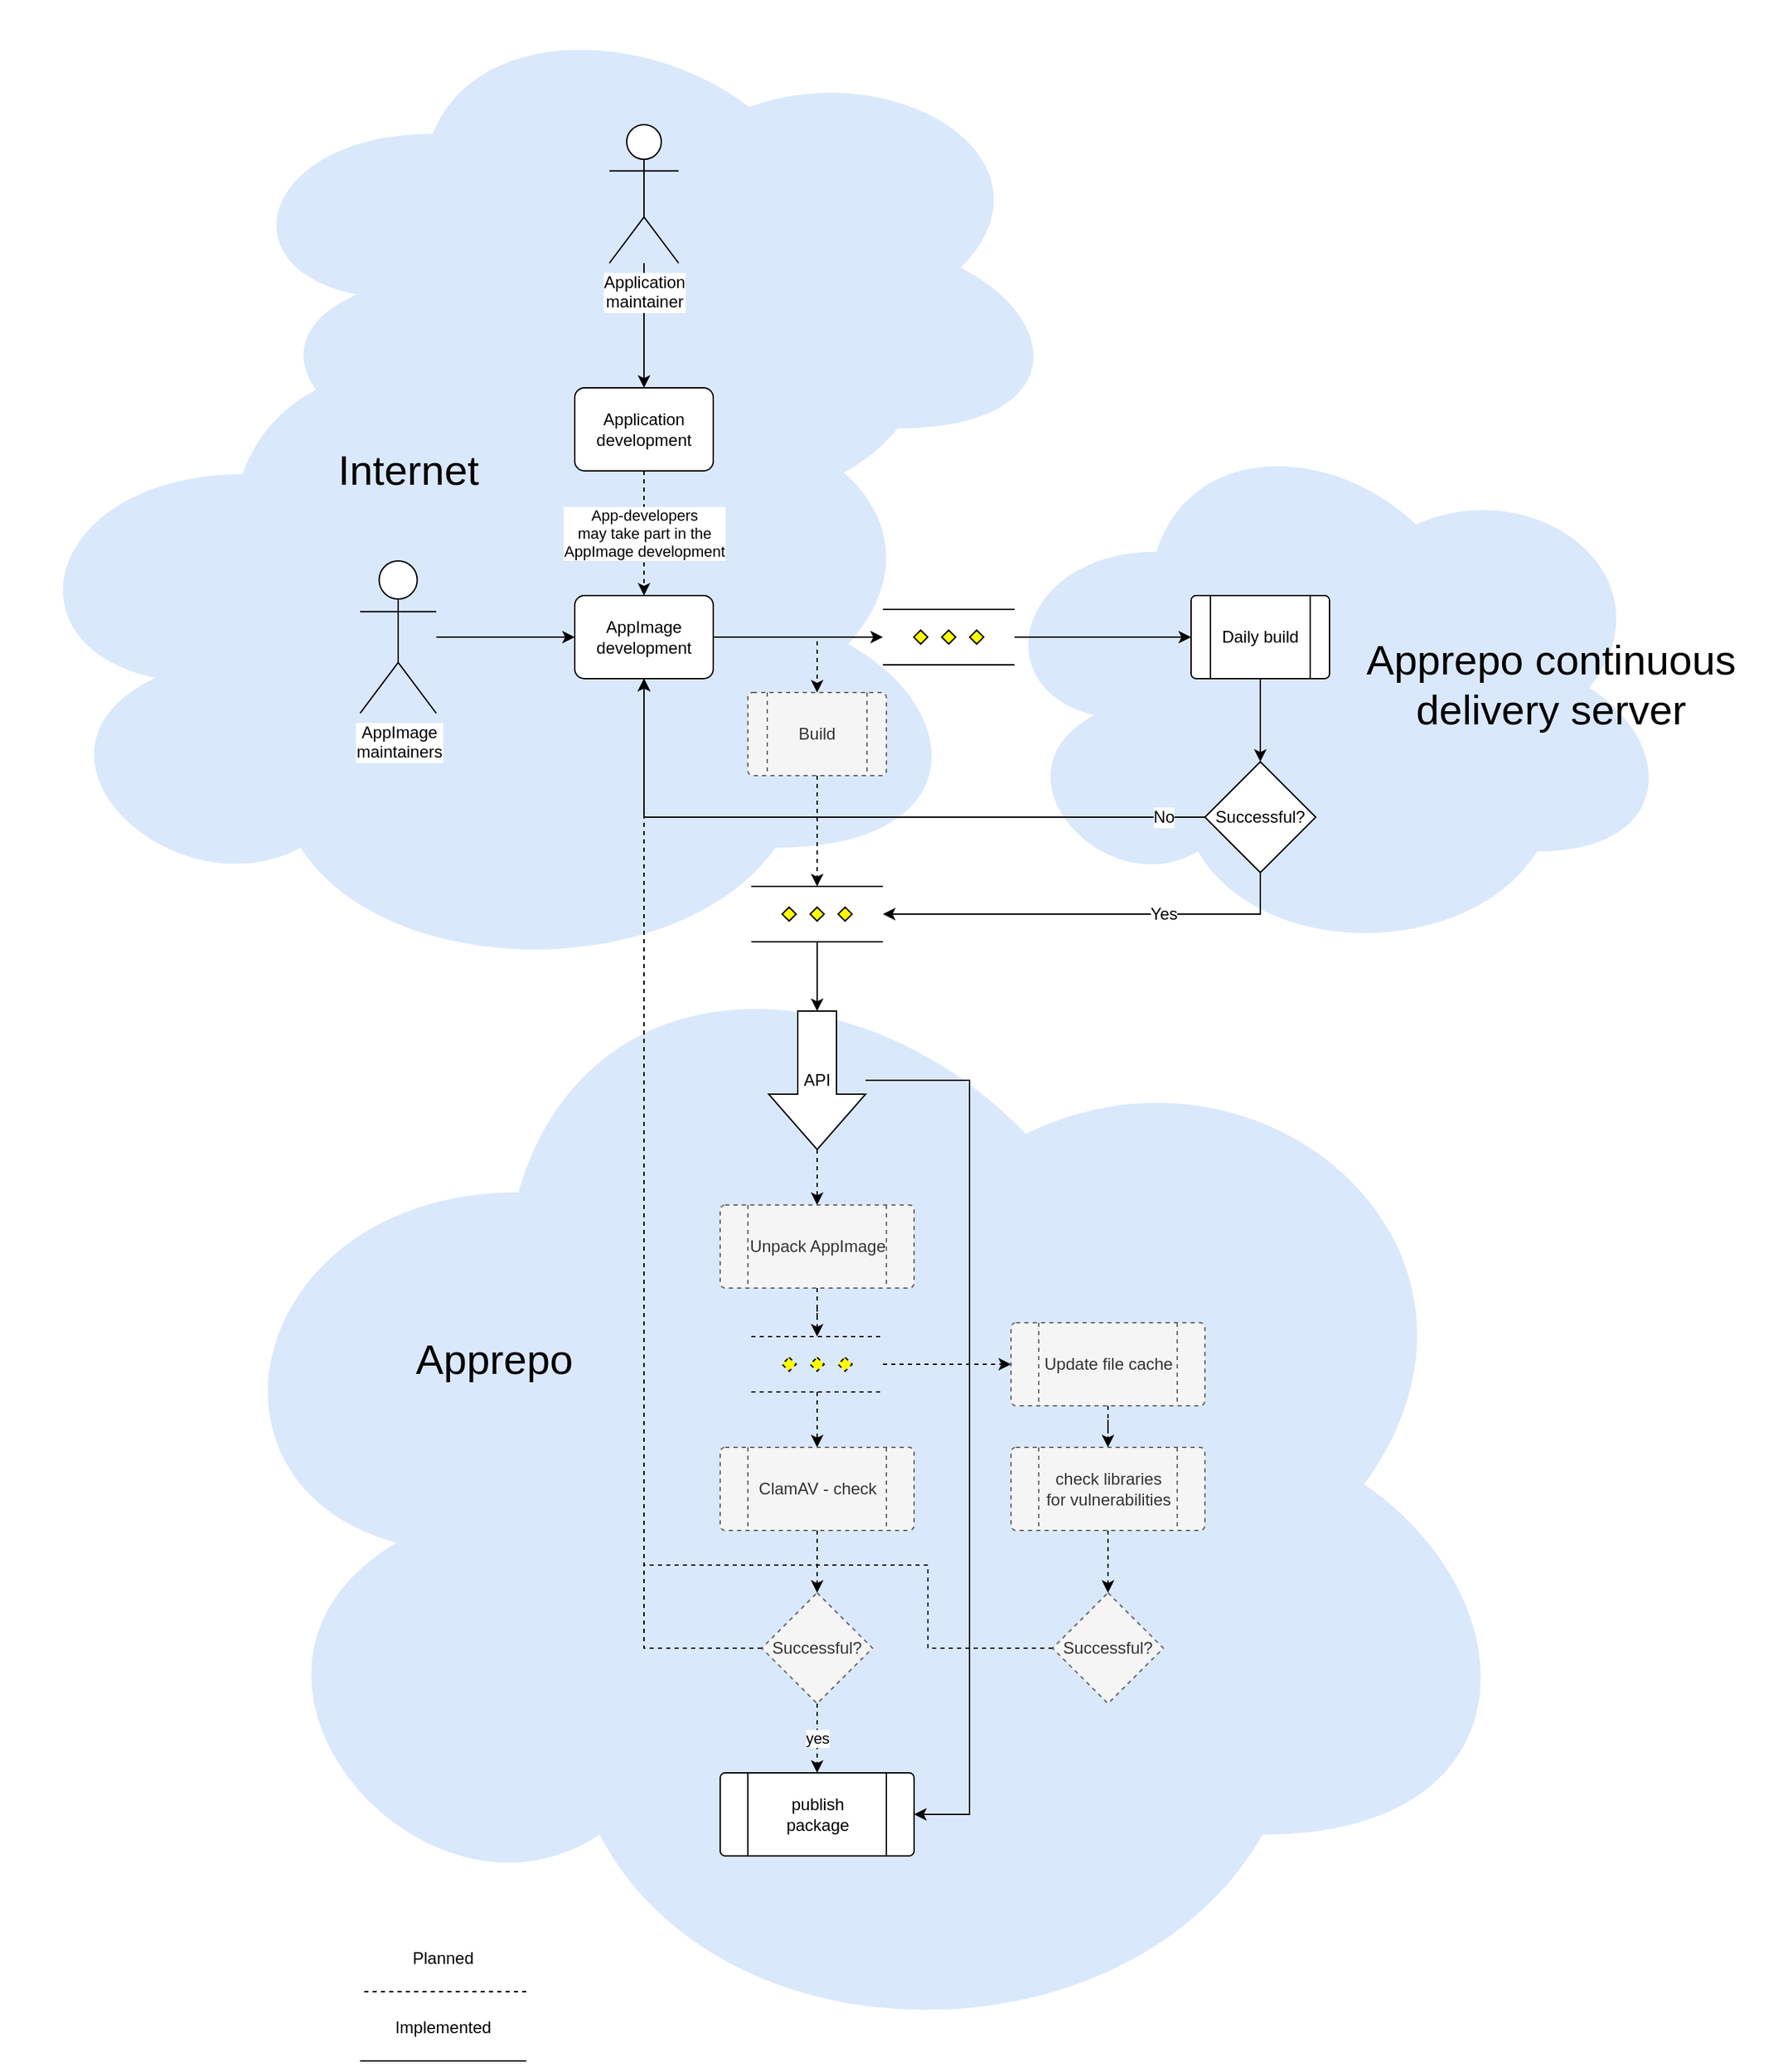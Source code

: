 <mxfile version="13.0.1" type="device"><diagram id="C5RBs43oDa-KdzZeNtuy" name="Page-1"><mxGraphModel dx="1457" dy="746" grid="1" gridSize="10" guides="1" tooltips="1" connect="1" arrows="1" fold="1" page="1" pageScale="1" pageWidth="827" pageHeight="1169" math="0" shadow="0"><root><mxCell id="WIyWlLk6GJQsqaUBKTNV-0"/><mxCell id="WIyWlLk6GJQsqaUBKTNV-1" parent="WIyWlLk6GJQsqaUBKTNV-0"/><mxCell id="sFZAUeXF6KGMbQkkOxE5-49" value="" style="ellipse;shape=cloud;whiteSpace=wrap;html=1;strokeColor=none;fillColor=#dae8fc;" parent="WIyWlLk6GJQsqaUBKTNV-1" vertex="1"><mxGeometry x="-550" y="1030" width="977.22" height="843.33" as="geometry"/></mxCell><mxCell id="sFZAUeXF6KGMbQkkOxE5-62" value="" style="group" parent="WIyWlLk6GJQsqaUBKTNV-1" vertex="1" connectable="0"><mxGeometry x="-330" y="1090" width="703.61" height="785" as="geometry"/></mxCell><mxCell id="sFZAUeXF6KGMbQkkOxE5-58" value="" style="group" parent="sFZAUeXF6KGMbQkkOxE5-62" vertex="1" connectable="0"><mxGeometry y="95" width="703.61" height="690" as="geometry"/></mxCell><mxCell id="38kExcA9x2dnbkzs94CT-15" style="edgeStyle=orthogonalEdgeStyle;rounded=0;orthogonalLoop=1;jettySize=auto;html=1;entryX=0.5;entryY=0;entryDx=0;entryDy=0;dashed=1;" edge="1" parent="sFZAUeXF6KGMbQkkOxE5-58" source="38kExcA9x2dnbkzs94CT-3" target="38kExcA9x2dnbkzs94CT-0"><mxGeometry relative="1" as="geometry"/></mxCell><mxCell id="38kExcA9x2dnbkzs94CT-17" style="edgeStyle=orthogonalEdgeStyle;rounded=0;orthogonalLoop=1;jettySize=auto;html=1;entryX=0;entryY=0.5;entryDx=0;entryDy=0;dashed=1;" edge="1" parent="sFZAUeXF6KGMbQkkOxE5-58" source="38kExcA9x2dnbkzs94CT-3" target="38kExcA9x2dnbkzs94CT-18"><mxGeometry relative="1" as="geometry"><mxPoint x="130" y="130.96" as="targetPoint"/></mxGeometry></mxCell><mxCell id="38kExcA9x2dnbkzs94CT-3" value="" style="verticalLabelPosition=bottom;verticalAlign=top;html=1;shape=mxgraph.flowchart.parallel_mode;pointerEvents=1;dashed=1;" vertex="1" parent="sFZAUeXF6KGMbQkkOxE5-58"><mxGeometry x="192.5" y="160.0" width="95" height="40" as="geometry"/></mxCell><mxCell id="38kExcA9x2dnbkzs94CT-23" style="edgeStyle=orthogonalEdgeStyle;rounded=0;orthogonalLoop=1;jettySize=auto;html=1;entryX=0.5;entryY=0;entryDx=0;entryDy=0;entryPerimeter=0;dashed=1;" edge="1" parent="sFZAUeXF6KGMbQkkOxE5-58" source="38kExcA9x2dnbkzs94CT-0" target="38kExcA9x2dnbkzs94CT-22"><mxGeometry relative="1" as="geometry"/></mxCell><mxCell id="38kExcA9x2dnbkzs94CT-0" value="ClamAV - check" style="html=1;shape=process;whiteSpace=wrap;rounded=1;size=0.14;arcSize=6;dashed=1;fillColor=#f5f5f5;strokeColor=#666666;fontColor=#333333;" vertex="1" parent="sFZAUeXF6KGMbQkkOxE5-58"><mxGeometry x="170" y="240.0" width="140" height="60" as="geometry"/></mxCell><mxCell id="38kExcA9x2dnbkzs94CT-40" style="edgeStyle=orthogonalEdgeStyle;rounded=0;orthogonalLoop=1;jettySize=auto;html=1;entryX=0.5;entryY=0;entryDx=0;entryDy=0;dashed=1;" edge="1" parent="sFZAUeXF6KGMbQkkOxE5-58" source="38kExcA9x2dnbkzs94CT-18" target="38kExcA9x2dnbkzs94CT-39"><mxGeometry relative="1" as="geometry"/></mxCell><mxCell id="38kExcA9x2dnbkzs94CT-18" value="Update file cache" style="html=1;shape=process;whiteSpace=wrap;rounded=1;size=0.14;arcSize=6;dashed=1;fillColor=#f5f5f5;strokeColor=#666666;fontColor=#333333;" vertex="1" parent="sFZAUeXF6KGMbQkkOxE5-58"><mxGeometry x="380" y="150.0" width="140" height="60" as="geometry"/></mxCell><mxCell id="38kExcA9x2dnbkzs94CT-21" style="edgeStyle=orthogonalEdgeStyle;rounded=0;orthogonalLoop=1;jettySize=auto;html=1;entryX=0.5;entryY=0;entryDx=0;entryDy=0;entryPerimeter=0;dashed=1;" edge="1" parent="sFZAUeXF6KGMbQkkOxE5-58" source="38kExcA9x2dnbkzs94CT-19" target="38kExcA9x2dnbkzs94CT-3"><mxGeometry relative="1" as="geometry"/></mxCell><mxCell id="38kExcA9x2dnbkzs94CT-19" value="Unpack AppImage" style="html=1;shape=process;whiteSpace=wrap;rounded=1;size=0.14;arcSize=6;dashed=1;fillColor=#f5f5f5;strokeColor=#666666;fontColor=#333333;" vertex="1" parent="sFZAUeXF6KGMbQkkOxE5-58"><mxGeometry x="170" y="65" width="140" height="60" as="geometry"/></mxCell><mxCell id="38kExcA9x2dnbkzs94CT-36" value="yes" style="edgeStyle=orthogonalEdgeStyle;rounded=0;orthogonalLoop=1;jettySize=auto;html=1;entryX=0.5;entryY=0;entryDx=0;entryDy=0;dashed=1;" edge="1" parent="sFZAUeXF6KGMbQkkOxE5-58" source="38kExcA9x2dnbkzs94CT-22" target="38kExcA9x2dnbkzs94CT-35"><mxGeometry relative="1" as="geometry"/></mxCell><mxCell id="38kExcA9x2dnbkzs94CT-22" value="&lt;font style=&quot;font-size: 12px&quot;&gt;Successful?&lt;/font&gt;" style="strokeWidth=1;html=1;shape=mxgraph.flowchart.decision;whiteSpace=wrap;fillColor=#f5f5f5;strokeColor=#666666;fontColor=#333333;dashed=1;" vertex="1" parent="sFZAUeXF6KGMbQkkOxE5-58"><mxGeometry x="200" y="345" width="80" height="80" as="geometry"/></mxCell><mxCell id="38kExcA9x2dnbkzs94CT-35" value="publish &lt;br&gt;package" style="html=1;shape=process;whiteSpace=wrap;rounded=1;size=0.14;arcSize=6;" vertex="1" parent="sFZAUeXF6KGMbQkkOxE5-58"><mxGeometry x="170" y="475" width="140" height="60" as="geometry"/></mxCell><mxCell id="38kExcA9x2dnbkzs94CT-42" style="edgeStyle=orthogonalEdgeStyle;rounded=0;orthogonalLoop=1;jettySize=auto;html=1;dashed=1;" edge="1" parent="sFZAUeXF6KGMbQkkOxE5-58" source="38kExcA9x2dnbkzs94CT-39" target="38kExcA9x2dnbkzs94CT-41"><mxGeometry relative="1" as="geometry"/></mxCell><mxCell id="38kExcA9x2dnbkzs94CT-39" value="check libraries for&amp;nbsp;vulnerabilities" style="html=1;shape=process;whiteSpace=wrap;rounded=1;size=0.14;arcSize=6;dashed=1;fillColor=#f5f5f5;strokeColor=#666666;fontColor=#333333;" vertex="1" parent="sFZAUeXF6KGMbQkkOxE5-58"><mxGeometry x="380" y="240" width="140" height="60" as="geometry"/></mxCell><mxCell id="38kExcA9x2dnbkzs94CT-41" value="&lt;font style=&quot;font-size: 12px&quot;&gt;Successful?&lt;/font&gt;" style="strokeWidth=1;html=1;shape=mxgraph.flowchart.decision;whiteSpace=wrap;fillColor=#f5f5f5;strokeColor=#666666;fontColor=#333333;dashed=1;" vertex="1" parent="sFZAUeXF6KGMbQkkOxE5-58"><mxGeometry x="410" y="345" width="80" height="80" as="geometry"/></mxCell><mxCell id="38kExcA9x2dnbkzs94CT-20" style="edgeStyle=orthogonalEdgeStyle;rounded=0;orthogonalLoop=1;jettySize=auto;html=1;entryX=0.5;entryY=0;entryDx=0;entryDy=0;exitX=1;exitY=0.5;exitDx=0;exitDy=0;exitPerimeter=0;dashed=1;" edge="1" parent="sFZAUeXF6KGMbQkkOxE5-62" source="sFZAUeXF6KGMbQkkOxE5-56" target="38kExcA9x2dnbkzs94CT-19"><mxGeometry relative="1" as="geometry"><mxPoint x="240" y="150" as="sourcePoint"/></mxGeometry></mxCell><mxCell id="38kExcA9x2dnbkzs94CT-38" style="edgeStyle=orthogonalEdgeStyle;rounded=0;orthogonalLoop=1;jettySize=auto;html=1;entryX=1;entryY=0.5;entryDx=0;entryDy=0;" edge="1" parent="sFZAUeXF6KGMbQkkOxE5-62" source="sFZAUeXF6KGMbQkkOxE5-56" target="38kExcA9x2dnbkzs94CT-35"><mxGeometry relative="1" as="geometry"><Array as="points"><mxPoint x="350" y="70"/><mxPoint x="350" y="600"/></Array></mxGeometry></mxCell><mxCell id="sFZAUeXF6KGMbQkkOxE5-56" value="" style="verticalLabelPosition=bottom;verticalAlign=top;html=1;strokeWidth=1;shape=mxgraph.arrows2.arrow;dy=0.6;dx=40;notch=0;fontSize=12;rotation=90;" parent="sFZAUeXF6KGMbQkkOxE5-62" vertex="1"><mxGeometry x="190" y="35" width="100" height="70" as="geometry"/></mxCell><mxCell id="sFZAUeXF6KGMbQkkOxE5-64" value="API" style="text;html=1;strokeColor=none;fillColor=none;align=center;verticalAlign=middle;whiteSpace=wrap;rounded=0;fontSize=12;" parent="sFZAUeXF6KGMbQkkOxE5-62" vertex="1"><mxGeometry x="220" y="60" width="40" height="20" as="geometry"/></mxCell><mxCell id="sFZAUeXF6KGMbQkkOxE5-30" value="" style="ellipse;shape=cloud;whiteSpace=wrap;html=1;strokeColor=none;fillColor=#dae8fc;" parent="WIyWlLk6GJQsqaUBKTNV-1" vertex="1"><mxGeometry x="30" y="680" width="500" height="393.34" as="geometry"/></mxCell><mxCell id="sFZAUeXF6KGMbQkkOxE5-43" value="" style="ellipse;shape=cloud;whiteSpace=wrap;html=1;strokeColor=none;fillColor=#dae8fc;" parent="WIyWlLk6GJQsqaUBKTNV-1" vertex="1"><mxGeometry x="-680" y="600" width="700" height="490" as="geometry"/></mxCell><mxCell id="sFZAUeXF6KGMbQkkOxE5-42" value="" style="ellipse;shape=cloud;whiteSpace=wrap;html=1;strokeColor=none;fillColor=#dae8fc;" parent="WIyWlLk6GJQsqaUBKTNV-1" vertex="1"><mxGeometry x="-520" y="380" width="610" height="386.66" as="geometry"/></mxCell><mxCell id="sFZAUeXF6KGMbQkkOxE5-26" style="edgeStyle=orthogonalEdgeStyle;rounded=0;orthogonalLoop=1;jettySize=auto;html=1;entryX=0;entryY=0.5;entryDx=0;entryDy=0;entryPerimeter=0;exitX=1;exitY=0.5;exitDx=0;exitDy=0;" parent="WIyWlLk6GJQsqaUBKTNV-1" source="sFZAUeXF6KGMbQkkOxE5-36" target="sFZAUeXF6KGMbQkkOxE5-25" edge="1"><mxGeometry relative="1" as="geometry"><mxPoint x="-215" y="870" as="sourcePoint"/><mxPoint x="-90.02" y="880" as="targetPoint"/></mxGeometry></mxCell><mxCell id="sFZAUeXF6KGMbQkkOxE5-21" style="edgeStyle=orthogonalEdgeStyle;rounded=0;orthogonalLoop=1;jettySize=auto;html=1;entryX=0;entryY=0.5;entryDx=0;entryDy=0;" parent="WIyWlLk6GJQsqaUBKTNV-1" source="sFZAUeXF6KGMbQkkOxE5-32" target="sFZAUeXF6KGMbQkkOxE5-36" edge="1"><mxGeometry relative="1" as="geometry"><mxPoint x="-335" y="850" as="sourcePoint"/><mxPoint x="-265" y="850" as="targetPoint"/></mxGeometry></mxCell><mxCell id="sFZAUeXF6KGMbQkkOxE5-22" value="App-developers &lt;br&gt;may take part in the &lt;br&gt;AppImage development" style="edgeStyle=orthogonalEdgeStyle;rounded=0;orthogonalLoop=1;jettySize=auto;html=1;entryX=0.5;entryY=0;entryDx=0;entryDy=0;dashed=1;exitX=0.5;exitY=1;exitDx=0;exitDy=0;" parent="WIyWlLk6GJQsqaUBKTNV-1" source="sFZAUeXF6KGMbQkkOxE5-14" target="sFZAUeXF6KGMbQkkOxE5-36" edge="1"><mxGeometry relative="1" as="geometry"><mxPoint x="-60" y="780" as="sourcePoint"/><mxPoint x="-60" y="850" as="targetPoint"/></mxGeometry></mxCell><mxCell id="sFZAUeXF6KGMbQkkOxE5-14" value="Application development" style="rounded=1;whiteSpace=wrap;html=1;absoluteArcSize=1;arcSize=14;strokeWidth=1;" parent="WIyWlLk6GJQsqaUBKTNV-1" vertex="1"><mxGeometry x="-265" y="660" width="100" height="60" as="geometry"/></mxCell><mxCell id="sFZAUeXF6KGMbQkkOxE5-27" style="edgeStyle=orthogonalEdgeStyle;rounded=0;orthogonalLoop=1;jettySize=auto;html=1;entryX=0;entryY=0.5;entryDx=0;entryDy=0;" parent="WIyWlLk6GJQsqaUBKTNV-1" source="sFZAUeXF6KGMbQkkOxE5-25" target="sFZAUeXF6KGMbQkkOxE5-44" edge="1"><mxGeometry relative="1" as="geometry"><mxPoint x="215" y="775" as="targetPoint"/></mxGeometry></mxCell><mxCell id="sFZAUeXF6KGMbQkkOxE5-25" value="" style="verticalLabelPosition=bottom;verticalAlign=top;html=1;shape=mxgraph.flowchart.parallel_mode;pointerEvents=1" parent="WIyWlLk6GJQsqaUBKTNV-1" vertex="1"><mxGeometry x="-42.5" y="820" width="95" height="40" as="geometry"/></mxCell><mxCell id="sFZAUeXF6KGMbQkkOxE5-32" value="AppImage &lt;br&gt;maintainers" style="shape=umlActor;verticalLabelPosition=bottom;labelBackgroundColor=#ffffff;verticalAlign=top;html=1;outlineConnect=0;" parent="WIyWlLk6GJQsqaUBKTNV-1" vertex="1"><mxGeometry x="-420" y="785" width="55" height="110" as="geometry"/></mxCell><mxCell id="sFZAUeXF6KGMbQkkOxE5-34" style="edgeStyle=orthogonalEdgeStyle;rounded=0;orthogonalLoop=1;jettySize=auto;html=1;entryX=0.5;entryY=0;entryDx=0;entryDy=0;" parent="WIyWlLk6GJQsqaUBKTNV-1" source="sFZAUeXF6KGMbQkkOxE5-33" target="sFZAUeXF6KGMbQkkOxE5-14" edge="1"><mxGeometry relative="1" as="geometry"/></mxCell><mxCell id="sFZAUeXF6KGMbQkkOxE5-33" value="Application &lt;br&gt;maintainer" style="shape=umlActor;verticalLabelPosition=bottom;labelBackgroundColor=#ffffff;verticalAlign=top;html=1;outlineConnect=0;" parent="WIyWlLk6GJQsqaUBKTNV-1" vertex="1"><mxGeometry x="-240" y="470" width="50" height="100" as="geometry"/></mxCell><mxCell id="sFZAUeXF6KGMbQkkOxE5-68" style="edgeStyle=orthogonalEdgeStyle;rounded=0;orthogonalLoop=1;jettySize=auto;html=1;entryX=0.5;entryY=0;entryDx=0;entryDy=0;fontSize=12;dashed=1;" parent="WIyWlLk6GJQsqaUBKTNV-1" source="sFZAUeXF6KGMbQkkOxE5-36" target="sFZAUeXF6KGMbQkkOxE5-67" edge="1"><mxGeometry relative="1" as="geometry"><Array as="points"><mxPoint x="-90" y="840"/></Array></mxGeometry></mxCell><mxCell id="sFZAUeXF6KGMbQkkOxE5-36" value="AppImage development" style="rounded=1;whiteSpace=wrap;html=1;absoluteArcSize=1;arcSize=14;strokeWidth=1;" parent="WIyWlLk6GJQsqaUBKTNV-1" vertex="1"><mxGeometry x="-265" y="810" width="100" height="60" as="geometry"/></mxCell><mxCell id="sFZAUeXF6KGMbQkkOxE5-48" value="Internet" style="text;html=1;strokeColor=none;fillColor=none;align=center;verticalAlign=middle;whiteSpace=wrap;rounded=0;fontSize=30;" parent="WIyWlLk6GJQsqaUBKTNV-1" vertex="1"><mxGeometry x="-450" y="700" width="130" height="37.14" as="geometry"/></mxCell><mxCell id="sFZAUeXF6KGMbQkkOxE5-60" value="No" style="edgeStyle=orthogonalEdgeStyle;rounded=0;orthogonalLoop=1;jettySize=auto;html=1;entryX=0.5;entryY=1;entryDx=0;entryDy=0;fontSize=12;exitX=0;exitY=0.5;exitDx=0;exitDy=0;exitPerimeter=0;" parent="WIyWlLk6GJQsqaUBKTNV-1" source="sFZAUeXF6KGMbQkkOxE5-40" target="sFZAUeXF6KGMbQkkOxE5-36" edge="1"><mxGeometry x="-0.881" relative="1" as="geometry"><Array as="points"><mxPoint x="190" y="970"/><mxPoint x="-215" y="970"/></Array><mxPoint as="offset"/></mxGeometry></mxCell><mxCell id="sFZAUeXF6KGMbQkkOxE5-40" value="&lt;font style=&quot;font-size: 12px&quot;&gt;Successful?&lt;/font&gt;" style="strokeWidth=1;html=1;shape=mxgraph.flowchart.decision;whiteSpace=wrap;" parent="WIyWlLk6GJQsqaUBKTNV-1" vertex="1"><mxGeometry x="190" y="930" width="80" height="80" as="geometry"/></mxCell><mxCell id="sFZAUeXF6KGMbQkkOxE5-46" style="edgeStyle=orthogonalEdgeStyle;rounded=0;orthogonalLoop=1;jettySize=auto;html=1;entryX=0.5;entryY=0;entryDx=0;entryDy=0;entryPerimeter=0;" parent="WIyWlLk6GJQsqaUBKTNV-1" source="sFZAUeXF6KGMbQkkOxE5-44" target="sFZAUeXF6KGMbQkkOxE5-40" edge="1"><mxGeometry relative="1" as="geometry"/></mxCell><mxCell id="sFZAUeXF6KGMbQkkOxE5-44" value="Daily build" style="html=1;shape=process;whiteSpace=wrap;rounded=1;size=0.14;arcSize=6;strokeWidth=1;" parent="WIyWlLk6GJQsqaUBKTNV-1" vertex="1"><mxGeometry x="180" y="810" width="100" height="60" as="geometry"/></mxCell><mxCell id="sFZAUeXF6KGMbQkkOxE5-47" value="Apprepo continuous &lt;br&gt;delivery server" style="text;html=1;strokeColor=none;fillColor=none;align=center;verticalAlign=middle;whiteSpace=wrap;rounded=0;fontSize=30;" parent="WIyWlLk6GJQsqaUBKTNV-1" vertex="1"><mxGeometry x="270" y="817.15" width="340" height="112.85" as="geometry"/></mxCell><mxCell id="sFZAUeXF6KGMbQkkOxE5-63" style="edgeStyle=orthogonalEdgeStyle;rounded=0;orthogonalLoop=1;jettySize=auto;html=1;entryX=0;entryY=0.5;entryDx=0;entryDy=0;entryPerimeter=0;fontSize=12;" parent="WIyWlLk6GJQsqaUBKTNV-1" source="sFZAUeXF6KGMbQkkOxE5-50" target="sFZAUeXF6KGMbQkkOxE5-56" edge="1"><mxGeometry relative="1" as="geometry"/></mxCell><mxCell id="sFZAUeXF6KGMbQkkOxE5-50" value="" style="verticalLabelPosition=bottom;verticalAlign=top;html=1;shape=mxgraph.flowchart.parallel_mode;pointerEvents=1" parent="WIyWlLk6GJQsqaUBKTNV-1" vertex="1"><mxGeometry x="-137.5" y="1020.0" width="95" height="40" as="geometry"/></mxCell><mxCell id="sFZAUeXF6KGMbQkkOxE5-53" value="Yes" style="edgeStyle=orthogonalEdgeStyle;rounded=0;orthogonalLoop=1;jettySize=auto;html=1;entryX=1;entryY=0.5;entryDx=0;entryDy=0;entryPerimeter=0;fontSize=12;exitX=0.5;exitY=1;exitDx=0;exitDy=0;exitPerimeter=0;" parent="WIyWlLk6GJQsqaUBKTNV-1" source="sFZAUeXF6KGMbQkkOxE5-40" target="sFZAUeXF6KGMbQkkOxE5-50" edge="1"><mxGeometry x="-0.339" relative="1" as="geometry"><mxPoint as="offset"/></mxGeometry></mxCell><mxCell id="sFZAUeXF6KGMbQkkOxE5-69" style="edgeStyle=orthogonalEdgeStyle;rounded=0;orthogonalLoop=1;jettySize=auto;html=1;entryX=0.5;entryY=0;entryDx=0;entryDy=0;entryPerimeter=0;dashed=1;fontSize=12;" parent="WIyWlLk6GJQsqaUBKTNV-1" source="sFZAUeXF6KGMbQkkOxE5-67" target="sFZAUeXF6KGMbQkkOxE5-50" edge="1"><mxGeometry relative="1" as="geometry"/></mxCell><mxCell id="sFZAUeXF6KGMbQkkOxE5-67" value="Build" style="html=1;shape=process;whiteSpace=wrap;rounded=1;size=0.14;arcSize=6;strokeWidth=1;dashed=1;fillColor=#f5f5f5;strokeColor=#666666;fontColor=#333333;" parent="WIyWlLk6GJQsqaUBKTNV-1" vertex="1"><mxGeometry x="-140" y="880" width="100" height="60" as="geometry"/></mxCell><mxCell id="38kExcA9x2dnbkzs94CT-37" style="edgeStyle=orthogonalEdgeStyle;rounded=0;orthogonalLoop=1;jettySize=auto;html=1;entryX=0.5;entryY=1;entryDx=0;entryDy=0;dashed=1;" edge="1" parent="WIyWlLk6GJQsqaUBKTNV-1" source="38kExcA9x2dnbkzs94CT-22" target="sFZAUeXF6KGMbQkkOxE5-36"><mxGeometry relative="1" as="geometry"/></mxCell><mxCell id="38kExcA9x2dnbkzs94CT-44" style="edgeStyle=orthogonalEdgeStyle;rounded=0;orthogonalLoop=1;jettySize=auto;html=1;entryX=0.5;entryY=1;entryDx=0;entryDy=0;dashed=1;" edge="1" parent="WIyWlLk6GJQsqaUBKTNV-1" source="38kExcA9x2dnbkzs94CT-41" target="sFZAUeXF6KGMbQkkOxE5-36"><mxGeometry relative="1" as="geometry"><Array as="points"><mxPoint x="-10" y="1570"/><mxPoint x="-10" y="1510"/><mxPoint x="-215" y="1510"/></Array></mxGeometry></mxCell><mxCell id="sFZAUeXF6KGMbQkkOxE5-55" value="Apprepo" style="text;html=1;strokeColor=none;fillColor=none;align=center;verticalAlign=middle;whiteSpace=wrap;rounded=0;fontSize=30;" parent="WIyWlLk6GJQsqaUBKTNV-1" vertex="1"><mxGeometry x="-413.5" y="1335" width="180" height="51.42" as="geometry"/></mxCell><mxCell id="38kExcA9x2dnbkzs94CT-50" value="" style="group" vertex="1" connectable="0" parent="WIyWlLk6GJQsqaUBKTNV-1"><mxGeometry x="-420" y="1770" width="120" height="48" as="geometry"/></mxCell><mxCell id="38kExcA9x2dnbkzs94CT-45" value="Planned" style="text;html=1;strokeColor=none;fillColor=none;align=center;verticalAlign=middle;whiteSpace=wrap;rounded=0;" vertex="1" parent="38kExcA9x2dnbkzs94CT-50"><mxGeometry width="120" height="48" as="geometry"/></mxCell><mxCell id="38kExcA9x2dnbkzs94CT-48" value="" style="endArrow=none;html=1;dashed=1;exitX=1;exitY=1;exitDx=0;exitDy=0;entryX=0;entryY=1;entryDx=0;entryDy=0;" edge="1" parent="38kExcA9x2dnbkzs94CT-50" source="38kExcA9x2dnbkzs94CT-45" target="38kExcA9x2dnbkzs94CT-45"><mxGeometry width="50" height="50" relative="1" as="geometry"><mxPoint x="-10" y="84" as="sourcePoint"/><mxPoint x="40" y="34" as="targetPoint"/></mxGeometry></mxCell><mxCell id="38kExcA9x2dnbkzs94CT-51" value="" style="group" vertex="1" connectable="0" parent="WIyWlLk6GJQsqaUBKTNV-1"><mxGeometry x="-420" y="1820" width="120" height="48" as="geometry"/></mxCell><mxCell id="38kExcA9x2dnbkzs94CT-52" value="Implemented" style="text;html=1;strokeColor=none;fillColor=none;align=center;verticalAlign=middle;whiteSpace=wrap;rounded=0;" vertex="1" parent="38kExcA9x2dnbkzs94CT-51"><mxGeometry width="120" height="48" as="geometry"/></mxCell><mxCell id="38kExcA9x2dnbkzs94CT-53" value="" style="endArrow=none;html=1;exitX=1;exitY=1;exitDx=0;exitDy=0;entryX=0;entryY=1;entryDx=0;entryDy=0;" edge="1" parent="38kExcA9x2dnbkzs94CT-51" source="38kExcA9x2dnbkzs94CT-52" target="38kExcA9x2dnbkzs94CT-52"><mxGeometry width="50" height="50" relative="1" as="geometry"><mxPoint x="-10" y="84" as="sourcePoint"/><mxPoint x="40" y="34" as="targetPoint"/></mxGeometry></mxCell></root></mxGraphModel></diagram></mxfile>